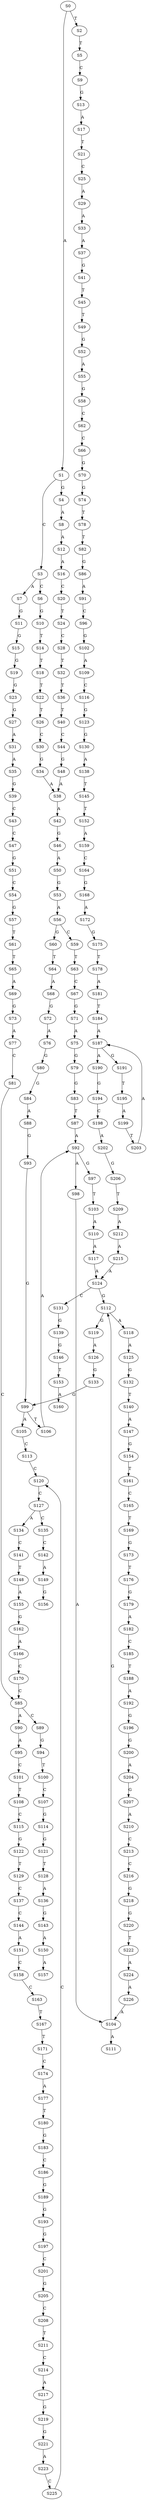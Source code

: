 strict digraph  {
	S0 -> S1 [ label = A ];
	S0 -> S2 [ label = T ];
	S1 -> S3 [ label = C ];
	S1 -> S4 [ label = G ];
	S2 -> S5 [ label = T ];
	S3 -> S6 [ label = C ];
	S3 -> S7 [ label = A ];
	S4 -> S8 [ label = A ];
	S5 -> S9 [ label = C ];
	S6 -> S10 [ label = G ];
	S7 -> S11 [ label = G ];
	S8 -> S12 [ label = A ];
	S9 -> S13 [ label = G ];
	S10 -> S14 [ label = T ];
	S11 -> S15 [ label = G ];
	S12 -> S16 [ label = A ];
	S13 -> S17 [ label = A ];
	S14 -> S18 [ label = T ];
	S15 -> S19 [ label = G ];
	S16 -> S20 [ label = C ];
	S17 -> S21 [ label = T ];
	S18 -> S22 [ label = T ];
	S19 -> S23 [ label = G ];
	S20 -> S24 [ label = T ];
	S21 -> S25 [ label = C ];
	S22 -> S26 [ label = T ];
	S23 -> S27 [ label = G ];
	S24 -> S28 [ label = C ];
	S25 -> S29 [ label = A ];
	S26 -> S30 [ label = C ];
	S27 -> S31 [ label = A ];
	S28 -> S32 [ label = T ];
	S29 -> S33 [ label = A ];
	S30 -> S34 [ label = G ];
	S31 -> S35 [ label = A ];
	S32 -> S36 [ label = T ];
	S33 -> S37 [ label = A ];
	S34 -> S38 [ label = A ];
	S35 -> S39 [ label = G ];
	S36 -> S40 [ label = T ];
	S37 -> S41 [ label = G ];
	S38 -> S42 [ label = A ];
	S39 -> S43 [ label = C ];
	S40 -> S44 [ label = C ];
	S41 -> S45 [ label = T ];
	S42 -> S46 [ label = G ];
	S43 -> S47 [ label = C ];
	S44 -> S48 [ label = G ];
	S45 -> S49 [ label = T ];
	S46 -> S50 [ label = A ];
	S47 -> S51 [ label = G ];
	S48 -> S38 [ label = A ];
	S49 -> S52 [ label = G ];
	S50 -> S53 [ label = G ];
	S51 -> S54 [ label = C ];
	S52 -> S55 [ label = A ];
	S53 -> S56 [ label = A ];
	S54 -> S57 [ label = G ];
	S55 -> S58 [ label = G ];
	S56 -> S59 [ label = C ];
	S56 -> S60 [ label = G ];
	S57 -> S61 [ label = T ];
	S58 -> S62 [ label = C ];
	S59 -> S63 [ label = T ];
	S60 -> S64 [ label = T ];
	S61 -> S65 [ label = T ];
	S62 -> S66 [ label = C ];
	S63 -> S67 [ label = C ];
	S64 -> S68 [ label = A ];
	S65 -> S69 [ label = A ];
	S66 -> S70 [ label = G ];
	S67 -> S71 [ label = G ];
	S68 -> S72 [ label = G ];
	S69 -> S73 [ label = G ];
	S70 -> S74 [ label = G ];
	S71 -> S75 [ label = A ];
	S72 -> S76 [ label = A ];
	S73 -> S77 [ label = A ];
	S74 -> S78 [ label = T ];
	S75 -> S79 [ label = G ];
	S76 -> S80 [ label = G ];
	S77 -> S81 [ label = C ];
	S78 -> S82 [ label = T ];
	S79 -> S83 [ label = G ];
	S80 -> S84 [ label = G ];
	S81 -> S85 [ label = C ];
	S82 -> S86 [ label = G ];
	S83 -> S87 [ label = T ];
	S84 -> S88 [ label = A ];
	S85 -> S89 [ label = C ];
	S85 -> S90 [ label = A ];
	S86 -> S91 [ label = A ];
	S87 -> S92 [ label = A ];
	S88 -> S93 [ label = G ];
	S89 -> S94 [ label = G ];
	S90 -> S95 [ label = A ];
	S91 -> S96 [ label = C ];
	S92 -> S97 [ label = G ];
	S92 -> S98 [ label = A ];
	S93 -> S99 [ label = G ];
	S94 -> S100 [ label = T ];
	S95 -> S101 [ label = C ];
	S96 -> S102 [ label = G ];
	S97 -> S103 [ label = T ];
	S98 -> S104 [ label = A ];
	S99 -> S105 [ label = A ];
	S99 -> S106 [ label = T ];
	S100 -> S107 [ label = C ];
	S101 -> S108 [ label = T ];
	S102 -> S109 [ label = A ];
	S103 -> S110 [ label = A ];
	S104 -> S111 [ label = A ];
	S104 -> S112 [ label = G ];
	S105 -> S113 [ label = C ];
	S106 -> S92 [ label = A ];
	S107 -> S114 [ label = G ];
	S108 -> S115 [ label = C ];
	S109 -> S116 [ label = C ];
	S110 -> S117 [ label = A ];
	S112 -> S118 [ label = A ];
	S112 -> S119 [ label = G ];
	S113 -> S120 [ label = C ];
	S114 -> S121 [ label = G ];
	S115 -> S122 [ label = G ];
	S116 -> S123 [ label = G ];
	S117 -> S124 [ label = A ];
	S118 -> S125 [ label = A ];
	S119 -> S126 [ label = A ];
	S120 -> S127 [ label = C ];
	S121 -> S128 [ label = T ];
	S122 -> S129 [ label = T ];
	S123 -> S130 [ label = G ];
	S124 -> S112 [ label = G ];
	S124 -> S131 [ label = C ];
	S125 -> S132 [ label = G ];
	S126 -> S133 [ label = G ];
	S127 -> S134 [ label = A ];
	S127 -> S135 [ label = C ];
	S128 -> S136 [ label = A ];
	S129 -> S137 [ label = C ];
	S130 -> S138 [ label = A ];
	S131 -> S139 [ label = G ];
	S132 -> S140 [ label = T ];
	S133 -> S99 [ label = G ];
	S134 -> S141 [ label = C ];
	S135 -> S142 [ label = C ];
	S136 -> S143 [ label = G ];
	S137 -> S144 [ label = C ];
	S138 -> S145 [ label = T ];
	S139 -> S146 [ label = G ];
	S140 -> S147 [ label = A ];
	S141 -> S148 [ label = T ];
	S142 -> S149 [ label = A ];
	S143 -> S150 [ label = A ];
	S144 -> S151 [ label = A ];
	S145 -> S152 [ label = T ];
	S146 -> S153 [ label = T ];
	S147 -> S154 [ label = G ];
	S148 -> S155 [ label = A ];
	S149 -> S156 [ label = G ];
	S150 -> S157 [ label = A ];
	S151 -> S158 [ label = C ];
	S152 -> S159 [ label = A ];
	S153 -> S160 [ label = A ];
	S154 -> S161 [ label = T ];
	S155 -> S162 [ label = G ];
	S158 -> S163 [ label = C ];
	S159 -> S164 [ label = C ];
	S161 -> S165 [ label = C ];
	S162 -> S166 [ label = A ];
	S163 -> S167 [ label = T ];
	S164 -> S168 [ label = G ];
	S165 -> S169 [ label = T ];
	S166 -> S170 [ label = C ];
	S167 -> S171 [ label = T ];
	S168 -> S172 [ label = A ];
	S169 -> S173 [ label = G ];
	S170 -> S85 [ label = C ];
	S171 -> S174 [ label = C ];
	S172 -> S175 [ label = G ];
	S173 -> S176 [ label = T ];
	S174 -> S177 [ label = A ];
	S175 -> S178 [ label = T ];
	S176 -> S179 [ label = G ];
	S177 -> S180 [ label = T ];
	S178 -> S181 [ label = A ];
	S179 -> S182 [ label = A ];
	S180 -> S183 [ label = G ];
	S181 -> S184 [ label = T ];
	S182 -> S185 [ label = C ];
	S183 -> S186 [ label = C ];
	S184 -> S187 [ label = A ];
	S185 -> S188 [ label = T ];
	S186 -> S189 [ label = G ];
	S187 -> S190 [ label = A ];
	S187 -> S191 [ label = G ];
	S188 -> S192 [ label = A ];
	S189 -> S193 [ label = G ];
	S190 -> S194 [ label = G ];
	S191 -> S195 [ label = T ];
	S192 -> S196 [ label = G ];
	S193 -> S197 [ label = G ];
	S194 -> S198 [ label = C ];
	S195 -> S199 [ label = A ];
	S196 -> S200 [ label = G ];
	S197 -> S201 [ label = C ];
	S198 -> S202 [ label = A ];
	S199 -> S203 [ label = T ];
	S200 -> S204 [ label = A ];
	S201 -> S205 [ label = G ];
	S202 -> S206 [ label = G ];
	S203 -> S187 [ label = A ];
	S204 -> S207 [ label = G ];
	S205 -> S208 [ label = C ];
	S206 -> S209 [ label = T ];
	S207 -> S210 [ label = A ];
	S208 -> S211 [ label = T ];
	S209 -> S212 [ label = A ];
	S210 -> S213 [ label = C ];
	S211 -> S214 [ label = C ];
	S212 -> S215 [ label = A ];
	S213 -> S216 [ label = C ];
	S214 -> S217 [ label = A ];
	S215 -> S124 [ label = A ];
	S216 -> S218 [ label = G ];
	S217 -> S219 [ label = G ];
	S218 -> S220 [ label = G ];
	S219 -> S221 [ label = G ];
	S220 -> S222 [ label = T ];
	S221 -> S223 [ label = A ];
	S222 -> S224 [ label = A ];
	S223 -> S225 [ label = C ];
	S224 -> S226 [ label = A ];
	S225 -> S120 [ label = C ];
	S226 -> S104 [ label = A ];
}
